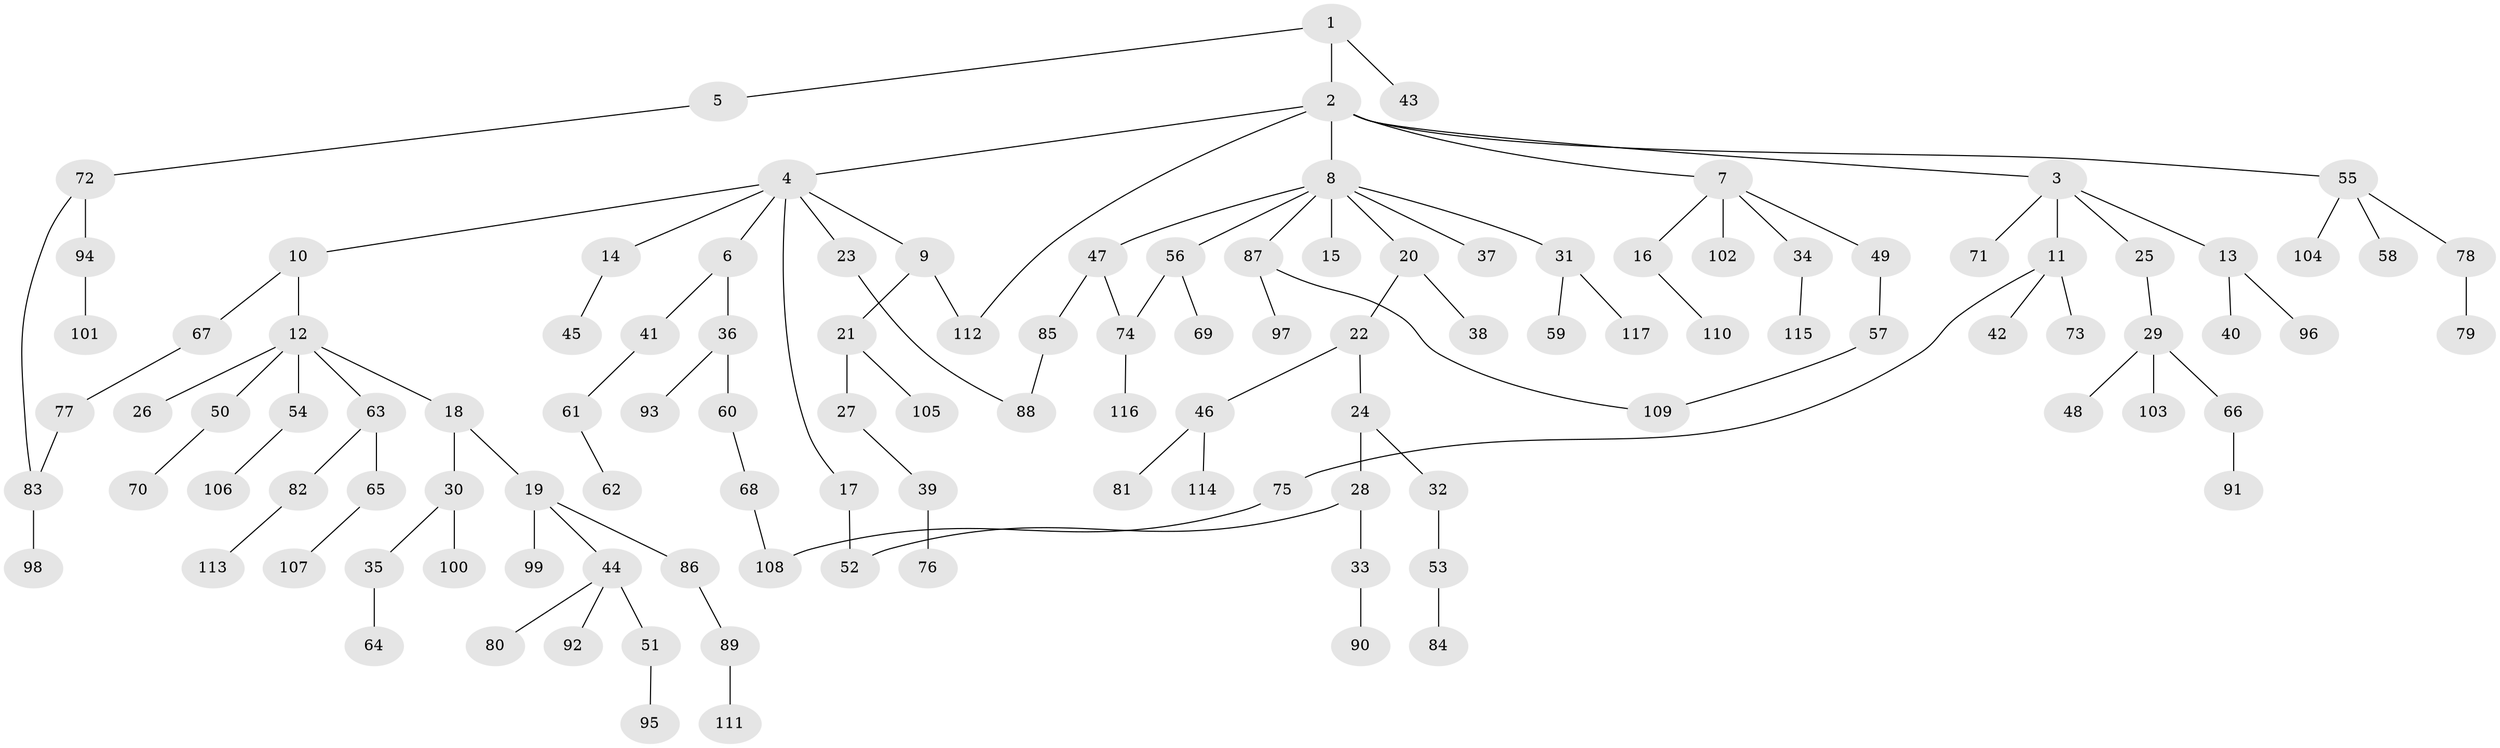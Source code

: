 // coarse degree distribution, {11: 0.012345679012345678, 2: 0.345679012345679, 1: 0.4691358024691358, 4: 0.037037037037037035, 8: 0.024691358024691357, 5: 0.024691358024691357, 6: 0.024691358024691357, 3: 0.06172839506172839}
// Generated by graph-tools (version 1.1) at 2025/45/03/04/25 21:45:41]
// undirected, 117 vertices, 123 edges
graph export_dot {
graph [start="1"]
  node [color=gray90,style=filled];
  1;
  2;
  3;
  4;
  5;
  6;
  7;
  8;
  9;
  10;
  11;
  12;
  13;
  14;
  15;
  16;
  17;
  18;
  19;
  20;
  21;
  22;
  23;
  24;
  25;
  26;
  27;
  28;
  29;
  30;
  31;
  32;
  33;
  34;
  35;
  36;
  37;
  38;
  39;
  40;
  41;
  42;
  43;
  44;
  45;
  46;
  47;
  48;
  49;
  50;
  51;
  52;
  53;
  54;
  55;
  56;
  57;
  58;
  59;
  60;
  61;
  62;
  63;
  64;
  65;
  66;
  67;
  68;
  69;
  70;
  71;
  72;
  73;
  74;
  75;
  76;
  77;
  78;
  79;
  80;
  81;
  82;
  83;
  84;
  85;
  86;
  87;
  88;
  89;
  90;
  91;
  92;
  93;
  94;
  95;
  96;
  97;
  98;
  99;
  100;
  101;
  102;
  103;
  104;
  105;
  106;
  107;
  108;
  109;
  110;
  111;
  112;
  113;
  114;
  115;
  116;
  117;
  1 -- 2;
  1 -- 5;
  1 -- 43;
  2 -- 3;
  2 -- 4;
  2 -- 7;
  2 -- 8;
  2 -- 55;
  2 -- 112;
  3 -- 11;
  3 -- 13;
  3 -- 25;
  3 -- 71;
  4 -- 6;
  4 -- 9;
  4 -- 10;
  4 -- 14;
  4 -- 17;
  4 -- 23;
  5 -- 72;
  6 -- 36;
  6 -- 41;
  7 -- 16;
  7 -- 34;
  7 -- 49;
  7 -- 102;
  8 -- 15;
  8 -- 20;
  8 -- 31;
  8 -- 37;
  8 -- 47;
  8 -- 56;
  8 -- 87;
  9 -- 21;
  9 -- 112;
  10 -- 12;
  10 -- 67;
  11 -- 42;
  11 -- 73;
  11 -- 75;
  12 -- 18;
  12 -- 26;
  12 -- 50;
  12 -- 54;
  12 -- 63;
  13 -- 40;
  13 -- 96;
  14 -- 45;
  16 -- 110;
  17 -- 52;
  18 -- 19;
  18 -- 30;
  19 -- 44;
  19 -- 86;
  19 -- 99;
  20 -- 22;
  20 -- 38;
  21 -- 27;
  21 -- 105;
  22 -- 24;
  22 -- 46;
  23 -- 88;
  24 -- 28;
  24 -- 32;
  25 -- 29;
  27 -- 39;
  28 -- 33;
  28 -- 52;
  29 -- 48;
  29 -- 66;
  29 -- 103;
  30 -- 35;
  30 -- 100;
  31 -- 59;
  31 -- 117;
  32 -- 53;
  33 -- 90;
  34 -- 115;
  35 -- 64;
  36 -- 60;
  36 -- 93;
  39 -- 76;
  41 -- 61;
  44 -- 51;
  44 -- 80;
  44 -- 92;
  46 -- 81;
  46 -- 114;
  47 -- 85;
  47 -- 74;
  49 -- 57;
  50 -- 70;
  51 -- 95;
  53 -- 84;
  54 -- 106;
  55 -- 58;
  55 -- 78;
  55 -- 104;
  56 -- 69;
  56 -- 74;
  57 -- 109;
  60 -- 68;
  61 -- 62;
  63 -- 65;
  63 -- 82;
  65 -- 107;
  66 -- 91;
  67 -- 77;
  68 -- 108;
  72 -- 83;
  72 -- 94;
  74 -- 116;
  75 -- 108;
  77 -- 83;
  78 -- 79;
  82 -- 113;
  83 -- 98;
  85 -- 88;
  86 -- 89;
  87 -- 97;
  87 -- 109;
  89 -- 111;
  94 -- 101;
}
